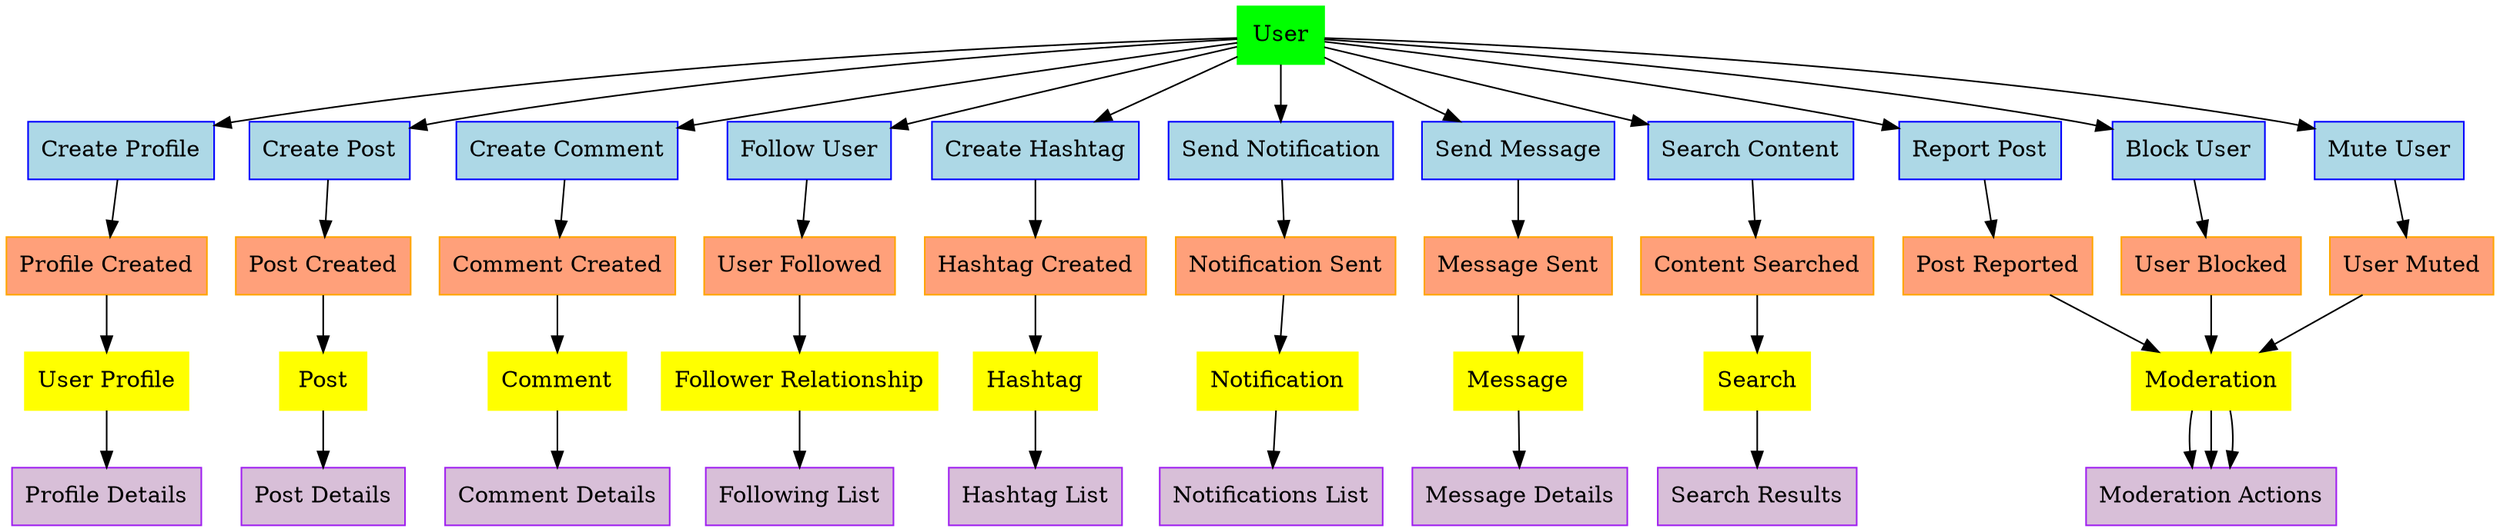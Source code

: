 digraph G {
  node [shape=box, style=filled]
  // Define nodes
  // Domain Events
  node[color=orange, fillcolor="#FFA07A" ]
  ProfileCreated [label="Profile Created", color=orange]
  PostCreated [label="Post Created", color=orange]
  CommentCreated [label="Comment Created", color=orange]
  UserFollowed [label="User Followed", color=orange]
  HashtagCreated [label="Hashtag Created", color=orange]
  NotificationSent [label="Notification Sent", color=orange]
  MessageSent [label="Message Sent", color=orange]
  ContentSearched [label="Content Searched", color=orange]
  PostReported [label="Post Reported", color=orange]
  UserBlocked [label="User Blocked", color=orange]
  UserMuted [label="User Muted", color=orange]

  // Commands
  node[color=blue, fillcolor=lightblue]
  CreateProfile [label="Create Profile", color=blue]
  CreatePost [label="Create Post", color=blue]
  CreateComment [label="Create Comment", color=blue]
  FollowUser [label="Follow User", color=blue]
  CreateHashtag [label="Create Hashtag", color=blue]
  SendNotification [label="Send Notification", color=blue]
  SendMessage [label="Send Message", color=blue]
  SearchContent [label="Search Content", color=blue]
  ReportPost [label="Report Post", color=blue]
  BlockUser [label="Block User", color=blue]
  MuteUser [label="Mute User", color=blue]

  // Aggregates
  node[color=orange, fillcolor=yellow]
  UserProfile [label="User Profile", color=yellow]
  Post [label="Post", color=yellow]
  Comment [label="Comment", color=yellow]
  FollowerRelationship [label="Follower Relationship", color=yellow]
  Hashtag [label="Hashtag", color=yellow]
  Notification [label="Notification", color=yellow]
  Message [label="Message", color=yellow]
  Search [label="Search", color=yellow]
  Moderation [label="Moderation", color=yellow]

  // Read Models
  node[color=purple, fillcolor="#D8BFD8"]
  ProfileDetails [label="Profile Details", color=purple]
  PostDetails [label="Post Details", color=purple]
  CommentDetails [label="Comment Details", color=purple]
  FollowingList [label="Following List", color=purple]
  HashtagList [label="Hashtag List", color=purple]
  NotificationsList [label="Notifications List", color=purple]
  MessageDetails [label="Message Details", color=purple]
  SearchResults [label="Search Results", color=purple]
  ModerationActions [label="Moderation Actions", color=purple]

  // User or External System
  node[color=darkgreen, fillcolor=green]
  User [label="User", color=green]

  // Define edges (for all flows)
  // Profile Creation Flow
  User -> CreateProfile
  CreateProfile -> ProfileCreated
  ProfileCreated -> UserProfile
  UserProfile -> ProfileDetails

  // Post Creation Flow
  User -> CreatePost
  CreatePost -> PostCreated
  PostCreated -> Post
  Post -> PostDetails

  // Comment Creation Flow
  User -> CreateComment
  CreateComment -> CommentCreated
  CommentCreated -> Comment
  Comment -> CommentDetails

  // Following Flow
  User -> FollowUser
  FollowUser -> UserFollowed
  UserFollowed -> FollowerRelationship
  FollowerRelationship -> FollowingList

  // Hashtag Creation Flow
  User -> CreateHashtag
  CreateHashtag -> HashtagCreated
  HashtagCreated -> Hashtag
  Hashtag -> HashtagList

  // Notification Flow
  User -> SendNotification
  SendNotification -> NotificationSent
  NotificationSent -> Notification
  Notification -> NotificationsList

  // Messaging Flow
  User -> SendMessage
  SendMessage -> MessageSent
  MessageSent -> Message
  Message -> MessageDetails

  // Search Flow
  User -> SearchContent
  SearchContent -> ContentSearched
  ContentSearched -> Search
  Search -> SearchResults

  // Moderation Flow
  User -> ReportPost
  ReportPost -> PostReported
  PostReported -> Moderation
  Moderation -> ModerationActions

  User -> BlockUser
  BlockUser -> UserBlocked
  UserBlocked -> Moderation
  Moderation -> ModerationActions

  User -> MuteUser
  MuteUser -> UserMuted
  UserMuted -> Moderation
  Moderation -> ModerationActions
}
